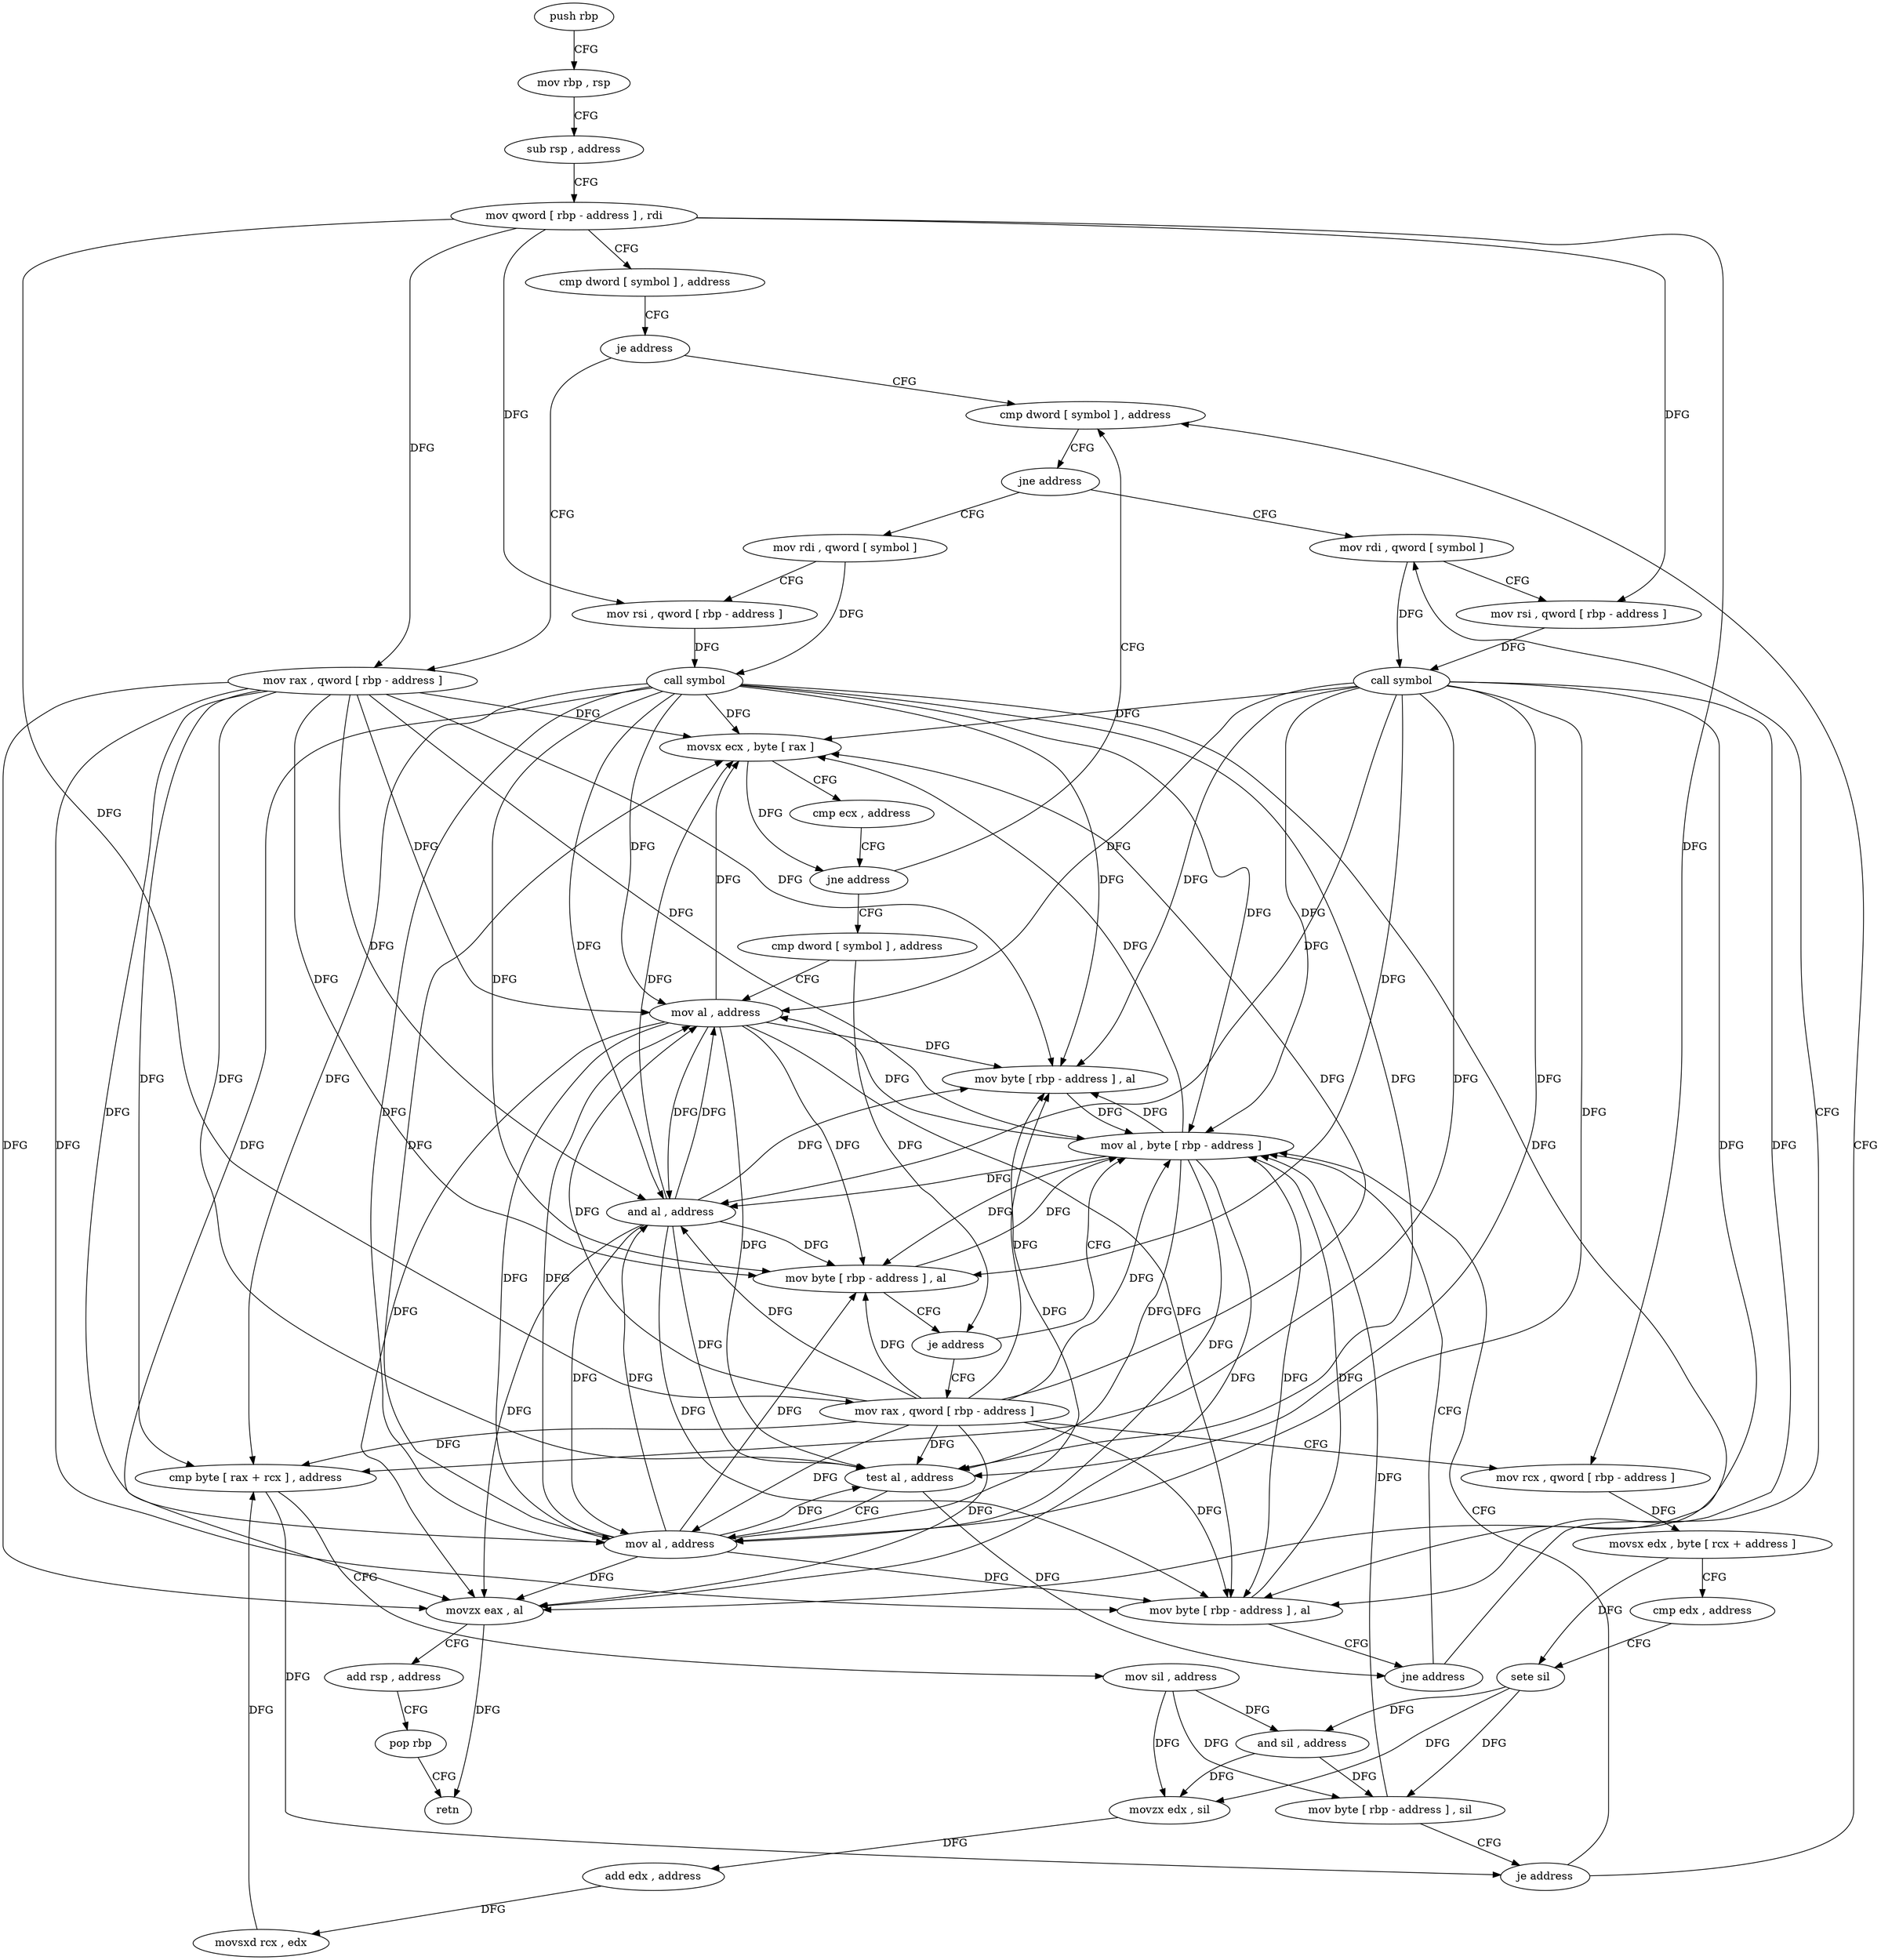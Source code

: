 digraph "func" {
"4230448" [label = "push rbp" ]
"4230449" [label = "mov rbp , rsp" ]
"4230452" [label = "sub rsp , address" ]
"4230456" [label = "mov qword [ rbp - address ] , rdi" ]
"4230460" [label = "cmp dword [ symbol ] , address" ]
"4230468" [label = "je address" ]
"4230559" [label = "cmp dword [ symbol ] , address" ]
"4230474" [label = "mov rax , qword [ rbp - address ]" ]
"4230567" [label = "jne address" ]
"4230603" [label = "mov rdi , qword [ symbol ]" ]
"4230573" [label = "mov rdi , qword [ symbol ]" ]
"4230478" [label = "movsx ecx , byte [ rax ]" ]
"4230481" [label = "cmp ecx , address" ]
"4230484" [label = "jne address" ]
"4230490" [label = "cmp dword [ symbol ] , address" ]
"4230611" [label = "mov rsi , qword [ rbp - address ]" ]
"4230615" [label = "call symbol" ]
"4230620" [label = "mov byte [ rbp - address ] , al" ]
"4230623" [label = "mov al , byte [ rbp - address ]" ]
"4230581" [label = "mov rsi , qword [ rbp - address ]" ]
"4230585" [label = "call symbol" ]
"4230590" [label = "test al , address" ]
"4230592" [label = "mov al , address" ]
"4230594" [label = "mov byte [ rbp - address ] , al" ]
"4230597" [label = "jne address" ]
"4230498" [label = "mov al , address" ]
"4230500" [label = "mov byte [ rbp - address ] , al" ]
"4230503" [label = "je address" ]
"4230509" [label = "mov rax , qword [ rbp - address ]" ]
"4230626" [label = "and al , address" ]
"4230628" [label = "movzx eax , al" ]
"4230631" [label = "add rsp , address" ]
"4230635" [label = "pop rbp" ]
"4230636" [label = "retn" ]
"4230513" [label = "mov rcx , qword [ rbp - address ]" ]
"4230517" [label = "movsx edx , byte [ rcx + address ]" ]
"4230521" [label = "cmp edx , address" ]
"4230524" [label = "sete sil" ]
"4230528" [label = "and sil , address" ]
"4230532" [label = "movzx edx , sil" ]
"4230536" [label = "add edx , address" ]
"4230539" [label = "movsxd rcx , edx" ]
"4230542" [label = "cmp byte [ rax + rcx ] , address" ]
"4230546" [label = "mov sil , address" ]
"4230549" [label = "mov byte [ rbp - address ] , sil" ]
"4230553" [label = "je address" ]
"4230448" -> "4230449" [ label = "CFG" ]
"4230449" -> "4230452" [ label = "CFG" ]
"4230452" -> "4230456" [ label = "CFG" ]
"4230456" -> "4230460" [ label = "CFG" ]
"4230456" -> "4230474" [ label = "DFG" ]
"4230456" -> "4230611" [ label = "DFG" ]
"4230456" -> "4230581" [ label = "DFG" ]
"4230456" -> "4230509" [ label = "DFG" ]
"4230456" -> "4230513" [ label = "DFG" ]
"4230460" -> "4230468" [ label = "CFG" ]
"4230468" -> "4230559" [ label = "CFG" ]
"4230468" -> "4230474" [ label = "CFG" ]
"4230559" -> "4230567" [ label = "CFG" ]
"4230474" -> "4230478" [ label = "DFG" ]
"4230474" -> "4230620" [ label = "DFG" ]
"4230474" -> "4230590" [ label = "DFG" ]
"4230474" -> "4230592" [ label = "DFG" ]
"4230474" -> "4230594" [ label = "DFG" ]
"4230474" -> "4230498" [ label = "DFG" ]
"4230474" -> "4230500" [ label = "DFG" ]
"4230474" -> "4230623" [ label = "DFG" ]
"4230474" -> "4230626" [ label = "DFG" ]
"4230474" -> "4230628" [ label = "DFG" ]
"4230474" -> "4230542" [ label = "DFG" ]
"4230567" -> "4230603" [ label = "CFG" ]
"4230567" -> "4230573" [ label = "CFG" ]
"4230603" -> "4230611" [ label = "CFG" ]
"4230603" -> "4230615" [ label = "DFG" ]
"4230573" -> "4230581" [ label = "CFG" ]
"4230573" -> "4230585" [ label = "DFG" ]
"4230478" -> "4230481" [ label = "CFG" ]
"4230478" -> "4230484" [ label = "DFG" ]
"4230481" -> "4230484" [ label = "CFG" ]
"4230484" -> "4230559" [ label = "CFG" ]
"4230484" -> "4230490" [ label = "CFG" ]
"4230490" -> "4230498" [ label = "CFG" ]
"4230490" -> "4230503" [ label = "DFG" ]
"4230611" -> "4230615" [ label = "DFG" ]
"4230615" -> "4230620" [ label = "DFG" ]
"4230615" -> "4230478" [ label = "DFG" ]
"4230615" -> "4230590" [ label = "DFG" ]
"4230615" -> "4230592" [ label = "DFG" ]
"4230615" -> "4230594" [ label = "DFG" ]
"4230615" -> "4230498" [ label = "DFG" ]
"4230615" -> "4230500" [ label = "DFG" ]
"4230615" -> "4230623" [ label = "DFG" ]
"4230615" -> "4230626" [ label = "DFG" ]
"4230615" -> "4230628" [ label = "DFG" ]
"4230615" -> "4230542" [ label = "DFG" ]
"4230620" -> "4230623" [ label = "DFG" ]
"4230623" -> "4230626" [ label = "DFG" ]
"4230623" -> "4230478" [ label = "DFG" ]
"4230623" -> "4230620" [ label = "DFG" ]
"4230623" -> "4230590" [ label = "DFG" ]
"4230623" -> "4230592" [ label = "DFG" ]
"4230623" -> "4230594" [ label = "DFG" ]
"4230623" -> "4230498" [ label = "DFG" ]
"4230623" -> "4230500" [ label = "DFG" ]
"4230623" -> "4230628" [ label = "DFG" ]
"4230581" -> "4230585" [ label = "DFG" ]
"4230585" -> "4230590" [ label = "DFG" ]
"4230585" -> "4230478" [ label = "DFG" ]
"4230585" -> "4230620" [ label = "DFG" ]
"4230585" -> "4230592" [ label = "DFG" ]
"4230585" -> "4230594" [ label = "DFG" ]
"4230585" -> "4230498" [ label = "DFG" ]
"4230585" -> "4230500" [ label = "DFG" ]
"4230585" -> "4230623" [ label = "DFG" ]
"4230585" -> "4230626" [ label = "DFG" ]
"4230585" -> "4230628" [ label = "DFG" ]
"4230585" -> "4230542" [ label = "DFG" ]
"4230590" -> "4230592" [ label = "CFG" ]
"4230590" -> "4230597" [ label = "DFG" ]
"4230592" -> "4230594" [ label = "DFG" ]
"4230592" -> "4230478" [ label = "DFG" ]
"4230592" -> "4230620" [ label = "DFG" ]
"4230592" -> "4230590" [ label = "DFG" ]
"4230592" -> "4230498" [ label = "DFG" ]
"4230592" -> "4230500" [ label = "DFG" ]
"4230592" -> "4230626" [ label = "DFG" ]
"4230592" -> "4230628" [ label = "DFG" ]
"4230594" -> "4230597" [ label = "CFG" ]
"4230594" -> "4230623" [ label = "DFG" ]
"4230597" -> "4230623" [ label = "CFG" ]
"4230597" -> "4230603" [ label = "CFG" ]
"4230498" -> "4230500" [ label = "DFG" ]
"4230498" -> "4230478" [ label = "DFG" ]
"4230498" -> "4230620" [ label = "DFG" ]
"4230498" -> "4230590" [ label = "DFG" ]
"4230498" -> "4230592" [ label = "DFG" ]
"4230498" -> "4230594" [ label = "DFG" ]
"4230498" -> "4230626" [ label = "DFG" ]
"4230498" -> "4230628" [ label = "DFG" ]
"4230500" -> "4230503" [ label = "CFG" ]
"4230500" -> "4230623" [ label = "DFG" ]
"4230503" -> "4230623" [ label = "CFG" ]
"4230503" -> "4230509" [ label = "CFG" ]
"4230509" -> "4230513" [ label = "CFG" ]
"4230509" -> "4230478" [ label = "DFG" ]
"4230509" -> "4230620" [ label = "DFG" ]
"4230509" -> "4230590" [ label = "DFG" ]
"4230509" -> "4230592" [ label = "DFG" ]
"4230509" -> "4230594" [ label = "DFG" ]
"4230509" -> "4230498" [ label = "DFG" ]
"4230509" -> "4230500" [ label = "DFG" ]
"4230509" -> "4230626" [ label = "DFG" ]
"4230509" -> "4230628" [ label = "DFG" ]
"4230509" -> "4230623" [ label = "DFG" ]
"4230509" -> "4230542" [ label = "DFG" ]
"4230626" -> "4230628" [ label = "DFG" ]
"4230626" -> "4230478" [ label = "DFG" ]
"4230626" -> "4230620" [ label = "DFG" ]
"4230626" -> "4230590" [ label = "DFG" ]
"4230626" -> "4230592" [ label = "DFG" ]
"4230626" -> "4230594" [ label = "DFG" ]
"4230626" -> "4230498" [ label = "DFG" ]
"4230626" -> "4230500" [ label = "DFG" ]
"4230628" -> "4230631" [ label = "CFG" ]
"4230628" -> "4230636" [ label = "DFG" ]
"4230631" -> "4230635" [ label = "CFG" ]
"4230635" -> "4230636" [ label = "CFG" ]
"4230513" -> "4230517" [ label = "DFG" ]
"4230517" -> "4230521" [ label = "CFG" ]
"4230517" -> "4230524" [ label = "DFG" ]
"4230521" -> "4230524" [ label = "CFG" ]
"4230524" -> "4230528" [ label = "DFG" ]
"4230524" -> "4230532" [ label = "DFG" ]
"4230524" -> "4230549" [ label = "DFG" ]
"4230528" -> "4230532" [ label = "DFG" ]
"4230528" -> "4230549" [ label = "DFG" ]
"4230532" -> "4230536" [ label = "DFG" ]
"4230536" -> "4230539" [ label = "DFG" ]
"4230539" -> "4230542" [ label = "DFG" ]
"4230542" -> "4230546" [ label = "CFG" ]
"4230542" -> "4230553" [ label = "DFG" ]
"4230546" -> "4230549" [ label = "DFG" ]
"4230546" -> "4230528" [ label = "DFG" ]
"4230546" -> "4230532" [ label = "DFG" ]
"4230549" -> "4230553" [ label = "CFG" ]
"4230549" -> "4230623" [ label = "DFG" ]
"4230553" -> "4230623" [ label = "CFG" ]
"4230553" -> "4230559" [ label = "CFG" ]
}
